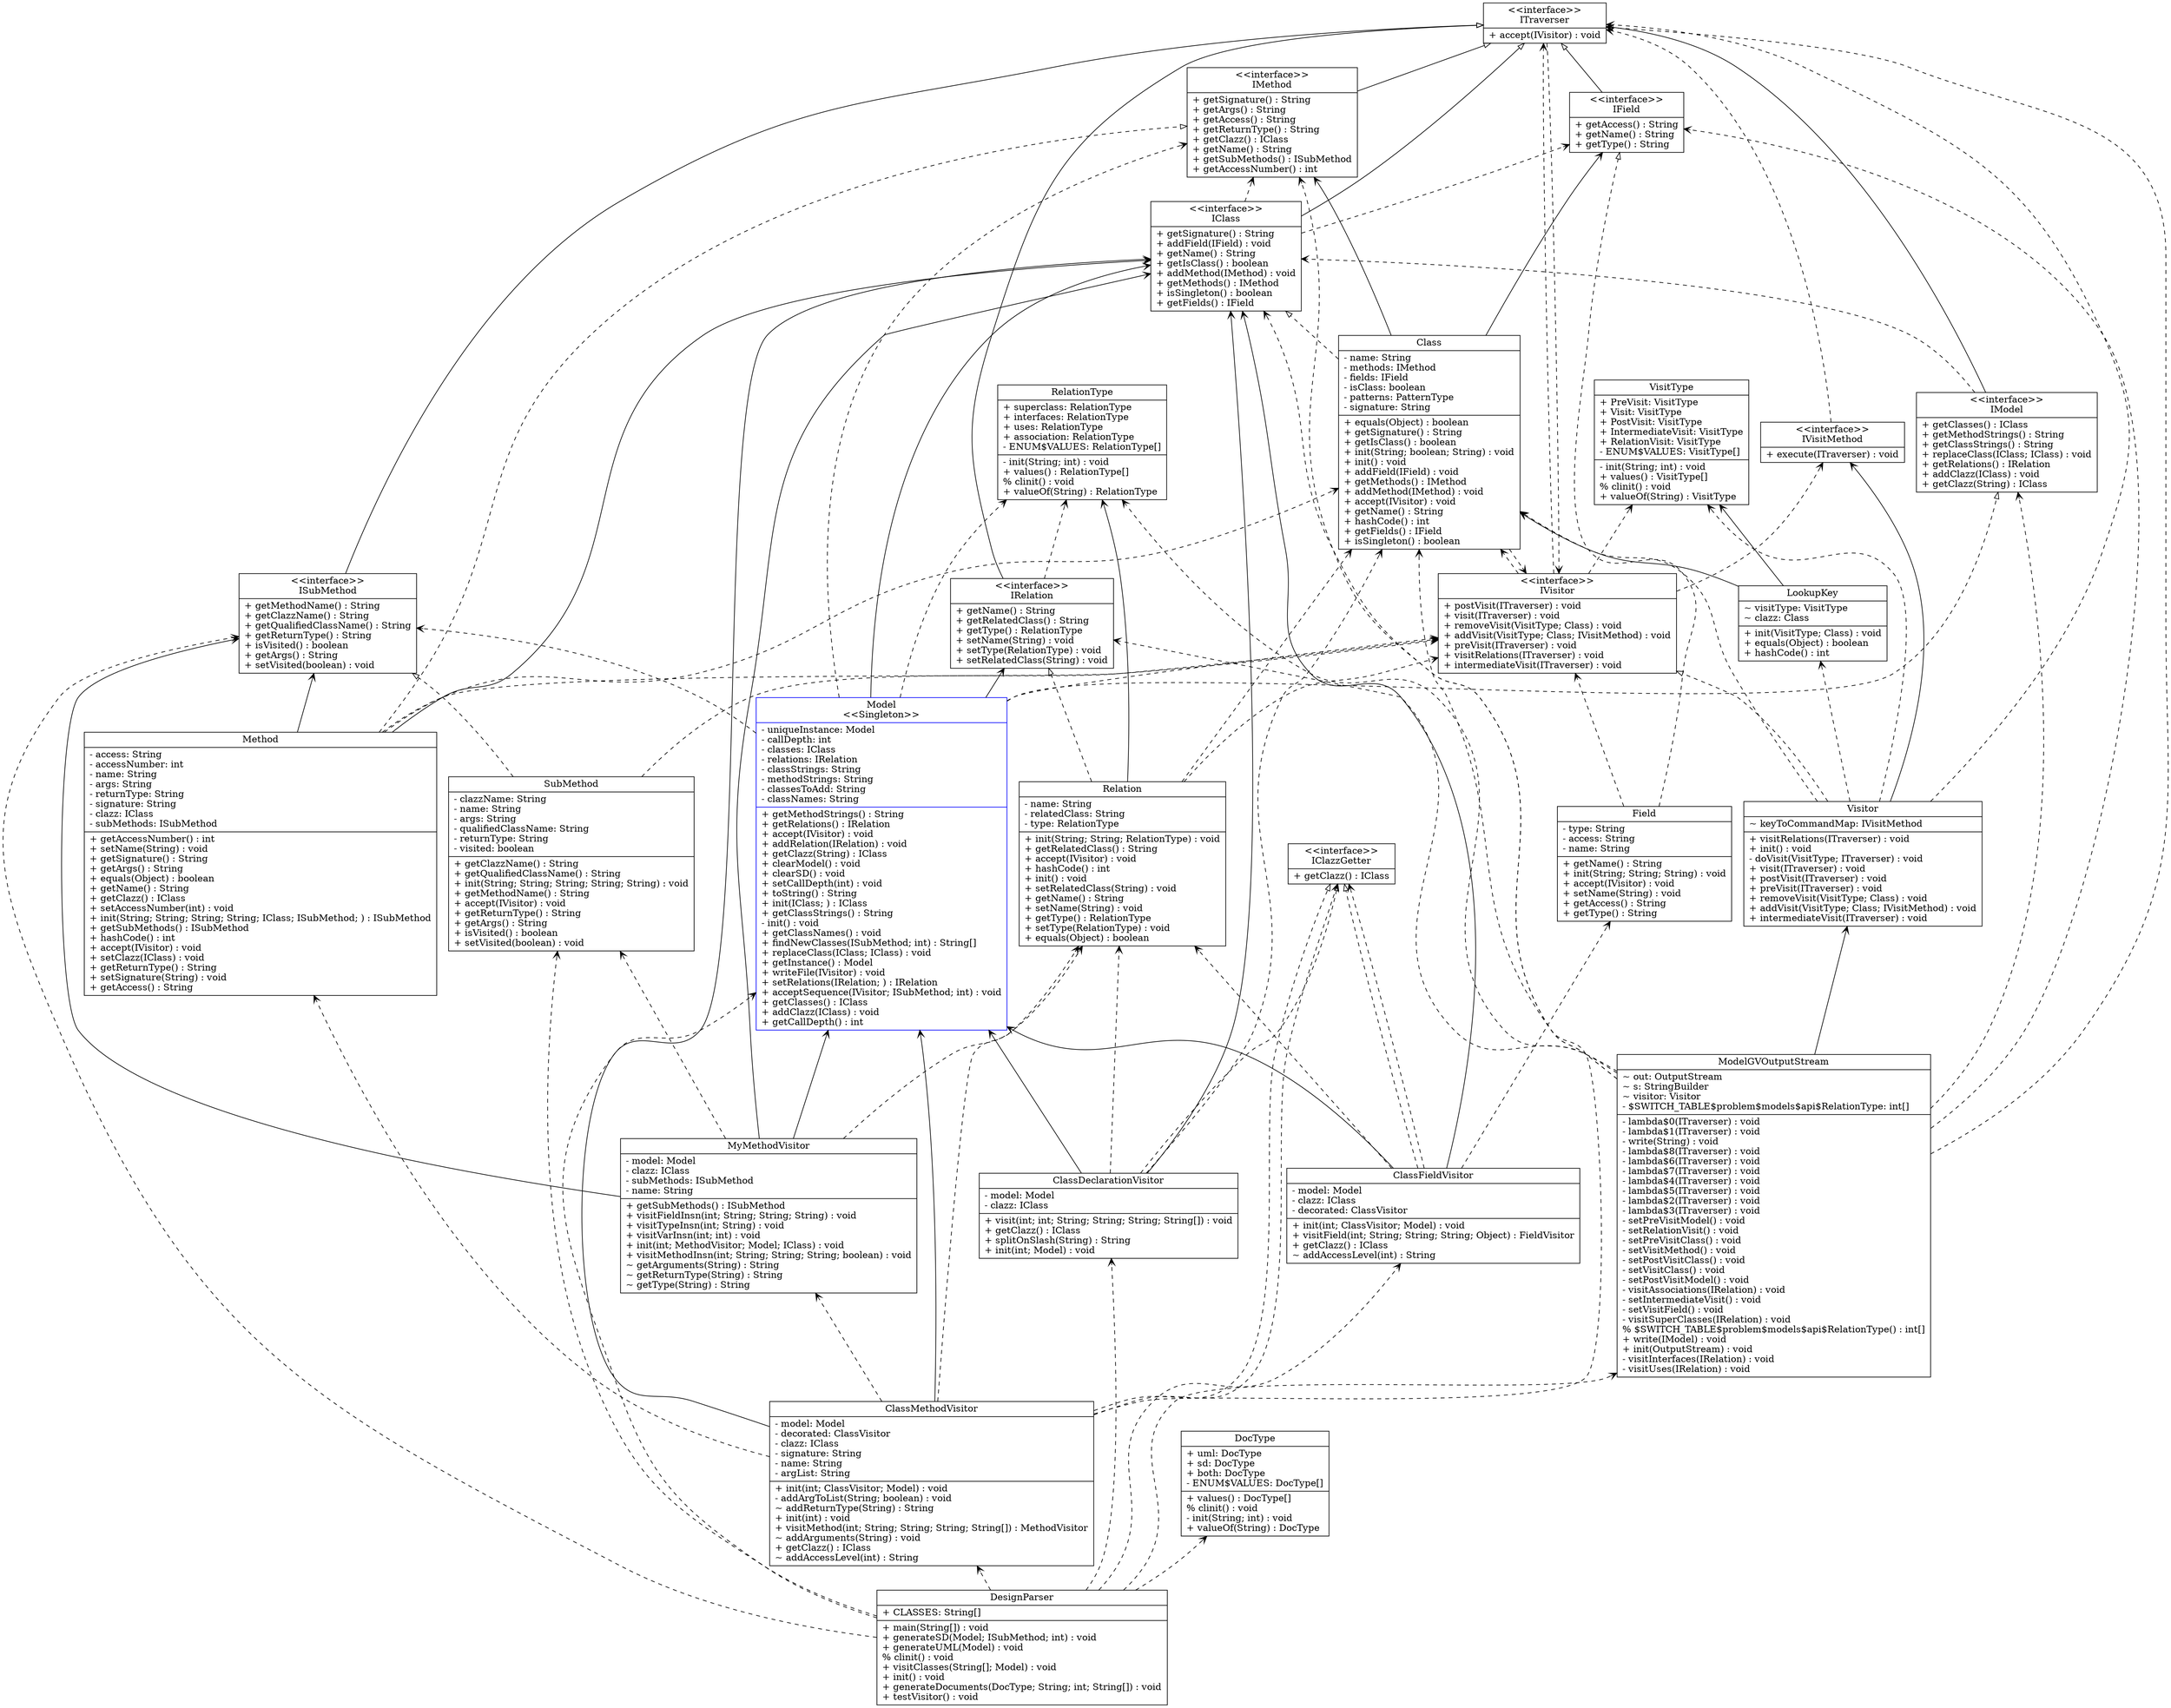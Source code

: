 digraph model{
rankdir = BT;
IVisitor [
shape="record",
label = "{\<\<interface\>\>\nIVisitor| + postVisit(ITraverser) : void\l+ visit(ITraverser) : void\l+ removeVisit(VisitType; Class) : void\l+ addVisit(VisitType; Class; IVisitMethod) : void\l+ preVisit(ITraverser) : void\l+ visitRelations(ITraverser) : void\l+ intermediateVisit(ITraverser) : void\l}"
];

ClassMethodVisitor [
shape="record",
label = "{ClassMethodVisitor| - model: Model\l- decorated: ClassVisitor\l- clazz: IClass\l- signature: String\l- name: String\l- argList: String\l|+ init(int; ClassVisitor; Model) : void\l- addArgToList(String; boolean) : void\l~ addReturnType(String) : String\l+ init(int) : void\l+ visitMethod(int; String; String; String; String[]) : MethodVisitor\l~ addArguments(String) : void\l+ getClazz() : IClass\l~ addAccessLevel(int) : String\l}"
];

LookupKey [
shape="record",
label = "{LookupKey| ~ visitType: VisitType\l~ clazz: Class\l|+ init(VisitType; Class) : void\l+ equals(Object) : boolean\l+ hashCode() : int\l}"
];

Method [
shape="record",
label = "{Method| - access: String\l- accessNumber: int\l- name: String\l- args: String\l- returnType: String\l- signature: String\l- clazz: IClass\l- subMethods: ISubMethod\l|+ getAccessNumber() : int\l+ setName(String) : void\l+ getSignature() : String\l+ getArgs() : String\l+ equals(Object) : boolean\l+ getName() : String\l+ getClazz() : IClass\l+ setAccessNumber(int) : void\l+ init(String; String; String; String; IClass; ISubMethod; ) : ISubMethod\l+ getSubMethods() : ISubMethod\l+ hashCode() : int\l+ accept(IVisitor) : void\l+ setClazz(IClass) : void\l+ getReturnType() : String\l+ setSignature(String) : void\l+ getAccess() : String\l}"
];

IField [
shape="record",
label = "{\<\<interface\>\>\nIField| + getAccess() : String\l+ getName() : String\l+ getType() : String\l}"
];

ISubMethod [
shape="record",
label = "{\<\<interface\>\>\nISubMethod| + getMethodName() : String\l+ getClazzName() : String\l+ getQualifiedClassName() : String\l+ getReturnType() : String\l+ isVisited() : boolean\l+ getArgs() : String\l+ setVisited(boolean) : void\l}"
];

IVisitMethod [
shape="record",
label = "{\<\<interface\>\>\nIVisitMethod| + execute(ITraverser) : void\l}"
];

Class [
shape="record",
label = "{Class| - name: String\l- methods: IMethod\l- fields: IField\l- isClass: boolean\l- patterns: PatternType\l- signature: String\l|+ equals(Object) : boolean\l+ getSignature() : String\l+ getIsClass() : boolean\l+ init(String; boolean; String) : void\l+ init() : void\l+ addField(IField) : void\l+ getMethods() : IMethod\l+ addMethod(IMethod) : void\l+ accept(IVisitor) : void\l+ getName() : String\l+ hashCode() : int\l+ getFields() : IField\l+ isSingleton() : boolean\l}"
];

IRelation [
shape="record",
label = "{\<\<interface\>\>\nIRelation| + getName() : String\l+ getRelatedClass() : String\l+ getType() : RelationType\l+ setName(String) : void\l+ setType(RelationType) : void\l+ setRelatedClass(String) : void\l}"
];

VisitType [
shape="record",
label = "{VisitType| + PreVisit: VisitType\l+ Visit: VisitType\l+ PostVisit: VisitType\l+ IntermediateVisit: VisitType\l+ RelationVisit: VisitType\l- ENUM$VALUES: VisitType[]\l|- init(String; int) : void\l+ values() : VisitType[]\l% clinit() : void\l+ valueOf(String) : VisitType\l}"
];

ModelGVOutputStream [
shape="record",
label = "{ModelGVOutputStream| ~ out: OutputStream\l~ s: StringBuilder\l~ visitor: Visitor\l- $SWITCH_TABLE$problem$models$api$RelationType: int[]\l|- lambda$0(ITraverser) : void\l- lambda$1(ITraverser) : void\l- write(String) : void\l- lambda$8(ITraverser) : void\l- lambda$6(ITraverser) : void\l- lambda$7(ITraverser) : void\l- lambda$4(ITraverser) : void\l- lambda$5(ITraverser) : void\l- lambda$2(ITraverser) : void\l- lambda$3(ITraverser) : void\l- setPreVisitModel() : void\l- setRelationVisit() : void\l- setPreVisitClass() : void\l- setVisitMethod() : void\l- setPostVisitClass() : void\l- setVisitClass() : void\l- setPostVisitModel() : void\l- visitAssociations(IRelation) : void\l- setIntermediateVisit() : void\l- setVisitField() : void\l- visitSuperClasses(IRelation) : void\l% $SWITCH_TABLE$problem$models$api$RelationType() : int[]\l+ write(IModel) : void\l+ init(OutputStream) : void\l- visitInterfaces(IRelation) : void\l- visitUses(IRelation) : void\l}"
];

ITraverser [
shape="record",
label = "{\<\<interface\>\>\nITraverser| + accept(IVisitor) : void\l}"
];

SubMethod [
shape="record",
label = "{SubMethod| - clazzName: String\l- name: String\l- args: String\l- qualifiedClassName: String\l- returnType: String\l- visited: boolean\l|+ getClazzName() : String\l+ getQualifiedClassName() : String\l+ init(String; String; String; String; String) : void\l+ getMethodName() : String\l+ accept(IVisitor) : void\l+ getReturnType() : String\l+ getArgs() : String\l+ isVisited() : boolean\l+ setVisited(boolean) : void\l}"
];

Model [
shape="record",color=blue
label = "{Model\n\<\<Singleton\>\>|- uniqueInstance: Model\l- callDepth: int\l- classes: IClass\l- relations: IRelation\l- classStrings: String\l- methodStrings: String\l- classesToAdd: String\l- classNames: String\l|+ getMethodStrings() : String\l+ getRelations() : IRelation\l+ accept(IVisitor) : void\l+ addRelation(IRelation) : void\l+ getClazz(String) : IClass\l+ clearModel() : void\l+ clearSD() : void\l+ setCallDepth(int) : void\l+ toString() : String\l+ init(IClass; ) : IClass\l+ getClassStrings() : String\l- init() : void\l+ getClassNames() : void\l+ findNewClasses(ISubMethod; int) : String[]\l+ replaceClass(IClass; IClass) : void\l+ getInstance() : Model\l+ writeFile(IVisitor) : void\l+ setRelations(IRelation; ) : IRelation\l+ acceptSequence(IVisitor; ISubMethod; int) : void\l+ getClasses() : IClass\l+ addClazz(IClass) : void\l+ getCallDepth() : int\l}"
];

Visitor [
shape="record",
label = "{Visitor| ~ keyToCommandMap: IVisitMethod\l|+ visitRelations(ITraverser) : void\l+ init() : void\l- doVisit(VisitType; ITraverser) : void\l+ visit(ITraverser) : void\l+ postVisit(ITraverser) : void\l+ preVisit(ITraverser) : void\l+ removeVisit(VisitType; Class) : void\l+ addVisit(VisitType; Class; IVisitMethod) : void\l+ intermediateVisit(ITraverser) : void\l}"
];

ClassDeclarationVisitor [
shape="record",
label = "{ClassDeclarationVisitor| - model: Model\l- clazz: IClass\l|+ visit(int; int; String; String; String; String[]) : void\l+ getClazz() : IClass\l+ splitOnSlash(String) : String\l+ init(int; Model) : void\l}"
];

DesignParser [
shape="record",
label = "{DesignParser| + CLASSES: String[]\l|+ main(String[]) : void\l+ generateSD(Model; ISubMethod; int) : void\l+ generateUML(Model) : void\l% clinit() : void\l+ visitClasses(String[]; Model) : void\l+ init() : void\l+ generateDocuments(DocType; String; int; String[]) : void\l+ testVisitor() : void\l}"
];

Field [
shape="record",
label = "{Field| - type: String\l- access: String\l- name: String\l|+ getName() : String\l+ init(String; String; String) : void\l+ accept(IVisitor) : void\l+ setName(String) : void\l+ getAccess() : String\l+ getType() : String\l}"
];

ClassFieldVisitor [
shape="record",
label = "{ClassFieldVisitor| - model: Model\l- clazz: IClass\l- decorated: ClassVisitor\l|+ init(int; ClassVisitor; Model) : void\l+ visitField(int; String; String; String; Object) : FieldVisitor\l+ getClazz() : IClass\l~ addAccessLevel(int) : String\l}"
];

RelationType [
shape="record",
label = "{RelationType| + superclass: RelationType\l+ interfaces: RelationType\l+ uses: RelationType\l+ association: RelationType\l- ENUM$VALUES: RelationType[]\l|- init(String; int) : void\l+ values() : RelationType[]\l% clinit() : void\l+ valueOf(String) : RelationType\l}"
];

MyMethodVisitor [
shape="record",
label = "{MyMethodVisitor| - model: Model\l- clazz: IClass\l- subMethods: ISubMethod\l- name: String\l|+ getSubMethods() : ISubMethod\l+ visitFieldInsn(int; String; String; String) : void\l+ visitTypeInsn(int; String) : void\l+ visitVarInsn(int; int) : void\l+ init(int; MethodVisitor; Model; IClass) : void\l+ visitMethodInsn(int; String; String; String; boolean) : void\l~ getArguments(String) : String\l~ getReturnType(String) : String\l~ getType(String) : String\l}"
];

Relation [
shape="record",
label = "{Relation| - name: String\l- relatedClass: String\l- type: RelationType\l|+ init(String; String; RelationType) : void\l+ getRelatedClass() : String\l+ accept(IVisitor) : void\l+ hashCode() : int\l+ init() : void\l+ setRelatedClass(String) : void\l+ getName() : String\l+ setName(String) : void\l+ getType() : RelationType\l+ setType(RelationType) : void\l+ equals(Object) : boolean\l}"
];

IMethod [
shape="record",
label = "{\<\<interface\>\>\nIMethod| + getSignature() : String\l+ getArgs() : String\l+ getAccess() : String\l+ getReturnType() : String\l+ getClazz() : IClass\l+ getName() : String\l+ getSubMethods() : ISubMethod\l+ getAccessNumber() : int\l}"
];

IClass [
shape="record",
label = "{\<\<interface\>\>\nIClass| + getSignature() : String\l+ addField(IField) : void\l+ getName() : String\l+ getIsClass() : boolean\l+ addMethod(IMethod) : void\l+ getMethods() : IMethod\l+ isSingleton() : boolean\l+ getFields() : IField\l}"
];

IClazzGetter [
shape="record",
label = "{\<\<interface\>\>\nIClazzGetter| + getClazz() : IClass\l}"
];

DocType [
shape="record",
label = "{DocType| + uml: DocType\l+ sd: DocType\l+ both: DocType\l- ENUM$VALUES: DocType[]\l|+ values() : DocType[]\l% clinit() : void\l- init(String; int) : void\l+ valueOf(String) : DocType\l}"
];

IModel [
shape="record",
label = "{\<\<interface\>\>\nIModel| + getClasses() : IClass\l+ getMethodStrings() : String\l+ getClassStrings() : String\l+ replaceClass(IClass; IClass) : void\l+ getRelations() : IRelation\l+ addClazz(IClass) : void\l+ getClazz(String) : IClass\l}"
];

//writing relations between classes now
ClassDeclarationVisitor -> IClazzGetter [arrowhead = "empty", style = "dashed"];
ClassDeclarationVisitor -> Model [arrowhead = "vee"];
ClassDeclarationVisitor -> IClass [arrowhead = "vee"];
ClassDeclarationVisitor -> Class [arrowhead = "vee", style = "dashed"];
ClassDeclarationVisitor -> Relation [arrowhead = "vee", style = "dashed"];
ClassFieldVisitor -> IClazzGetter [arrowhead = "empty", style = "dashed"];
ClassFieldVisitor -> Model [arrowhead = "vee"];
ClassFieldVisitor -> IClass [arrowhead = "vee"];
ClassFieldVisitor -> Relation [arrowhead = "vee", style = "dashed"];
ClassFieldVisitor -> Field [arrowhead = "vee", style = "dashed"];
ClassFieldVisitor -> IClazzGetter [arrowhead = "vee", style = "dashed"];
ClassMethodVisitor -> IClazzGetter [arrowhead = "empty", style = "dashed"];
ClassMethodVisitor -> Model [arrowhead = "vee"];
ClassMethodVisitor -> IClass [arrowhead = "vee"];
ClassMethodVisitor -> MyMethodVisitor [arrowhead = "vee", style = "dashed"];
ClassMethodVisitor -> Relation [arrowhead = "vee", style = "dashed"];
ClassMethodVisitor -> Method [arrowhead = "vee", style = "dashed"];
ClassMethodVisitor -> Class [arrowhead = "vee", style = "dashed"];
ClassMethodVisitor -> IClazzGetter [arrowhead = "vee", style = "dashed"];
DesignParser -> DocType [arrowhead = "vee", style = "dashed"];
DesignParser -> Model [arrowhead = "vee", style = "dashed"];
DesignParser -> SubMethod [arrowhead = "vee", style = "dashed"];
DesignParser -> ClassDeclarationVisitor [arrowhead = "vee", style = "dashed"];
DesignParser -> ClassFieldVisitor [arrowhead = "vee", style = "dashed"];
DesignParser -> ClassMethodVisitor [arrowhead = "vee", style = "dashed"];
DesignParser -> ModelGVOutputStream [arrowhead = "vee", style = "dashed"];
DesignParser -> ISubMethod [arrowhead = "vee", style = "dashed"];
MyMethodVisitor -> Model [arrowhead = "vee"];
MyMethodVisitor -> IClass [arrowhead = "vee"];
MyMethodVisitor -> ISubMethod [arrowhead = "vee"];
MyMethodVisitor -> SubMethod [arrowhead = "vee", style = "dashed"];
MyMethodVisitor -> Relation [arrowhead = "vee", style = "dashed"];
ITraverser -> IVisitor [arrowhead = "vee", style = "dashed"];
IVisitor -> ITraverser [arrowhead = "vee", style = "dashed"];
IVisitor -> VisitType [arrowhead = "vee", style = "dashed"];
IVisitor -> Class [arrowhead = "vee", style = "dashed"];
IVisitor -> IVisitMethod [arrowhead = "vee", style = "dashed"];
Visitor -> IVisitor [arrowhead = "empty", style = "dashed"];
Visitor -> IVisitMethod [arrowhead = "vee"];
Visitor -> ITraverser [arrowhead = "vee", style = "dashed"];
Visitor -> VisitType [arrowhead = "vee", style = "dashed"];
Visitor -> LookupKey [arrowhead = "vee", style = "dashed"];
Visitor -> Class [arrowhead = "vee", style = "dashed"];
LookupKey -> VisitType [arrowhead = "vee"];
LookupKey -> Class [arrowhead = "vee"];
IVisitMethod -> ITraverser [arrowhead = "vee", style = "dashed"];
IClass -> ITraverser [arrowhead = "empty"];
IClass -> IMethod [arrowhead = "vee", style = "dashed"];
IClass -> IField [arrowhead = "vee", style = "dashed"];
IField -> ITraverser [arrowhead = "empty"];
IMethod -> ITraverser [arrowhead = "empty"];
IModel -> ITraverser [arrowhead = "empty"];
IModel -> IClass [arrowhead = "vee", style = "dashed"];
IRelation -> ITraverser [arrowhead = "empty"];
IRelation -> RelationType [arrowhead = "vee", style = "dashed"];
ISubMethod -> ITraverser [arrowhead = "empty"];
Class -> IClass [arrowhead = "empty", style = "dashed"];
Class -> IMethod [arrowhead = "vee"];
Class -> IField [arrowhead = "vee"];
Class -> IVisitor [arrowhead = "vee", style = "dashed"];
Field -> IField [arrowhead = "empty", style = "dashed"];
Field -> IVisitor [arrowhead = "vee", style = "dashed"];
Method -> IMethod [arrowhead = "empty", style = "dashed"];
Method -> IClass [arrowhead = "vee"];
Method -> ISubMethod [arrowhead = "vee"];
Method -> IVisitor [arrowhead = "vee", style = "dashed"];
Method -> Class [arrowhead = "vee", style = "dashed"];
Model -> IModel [arrowhead = "empty", style = "dashed"];
Model -> IClass [arrowhead = "vee"];
Model -> IRelation [arrowhead = "vee"];
Model -> RelationType [arrowhead = "vee", style = "dashed"];
Model -> IVisitor [arrowhead = "vee", style = "dashed"];
Model -> ISubMethod [arrowhead = "vee", style = "dashed"];
Model -> IMethod [arrowhead = "vee", style = "dashed"];
ModelGVOutputStream -> Visitor [arrowhead = "vee"];
ModelGVOutputStream -> IModel [arrowhead = "vee", style = "dashed"];
ModelGVOutputStream -> IRelation [arrowhead = "vee", style = "dashed"];
ModelGVOutputStream -> ITraverser [arrowhead = "vee", style = "dashed"];
ModelGVOutputStream -> IClass [arrowhead = "vee", style = "dashed"];
ModelGVOutputStream -> IMethod [arrowhead = "vee", style = "dashed"];
ModelGVOutputStream -> IField [arrowhead = "vee", style = "dashed"];
ModelGVOutputStream -> RelationType [arrowhead = "vee", style = "dashed"];
Relation -> IRelation [arrowhead = "empty", style = "dashed"];
Relation -> RelationType [arrowhead = "vee"];
Relation -> IVisitor [arrowhead = "vee", style = "dashed"];
Relation -> Class [arrowhead = "vee", style = "dashed"];
SubMethod -> ISubMethod [arrowhead = "empty", style = "dashed"];
SubMethod -> IVisitor [arrowhead = "vee", style = "dashed"];
}